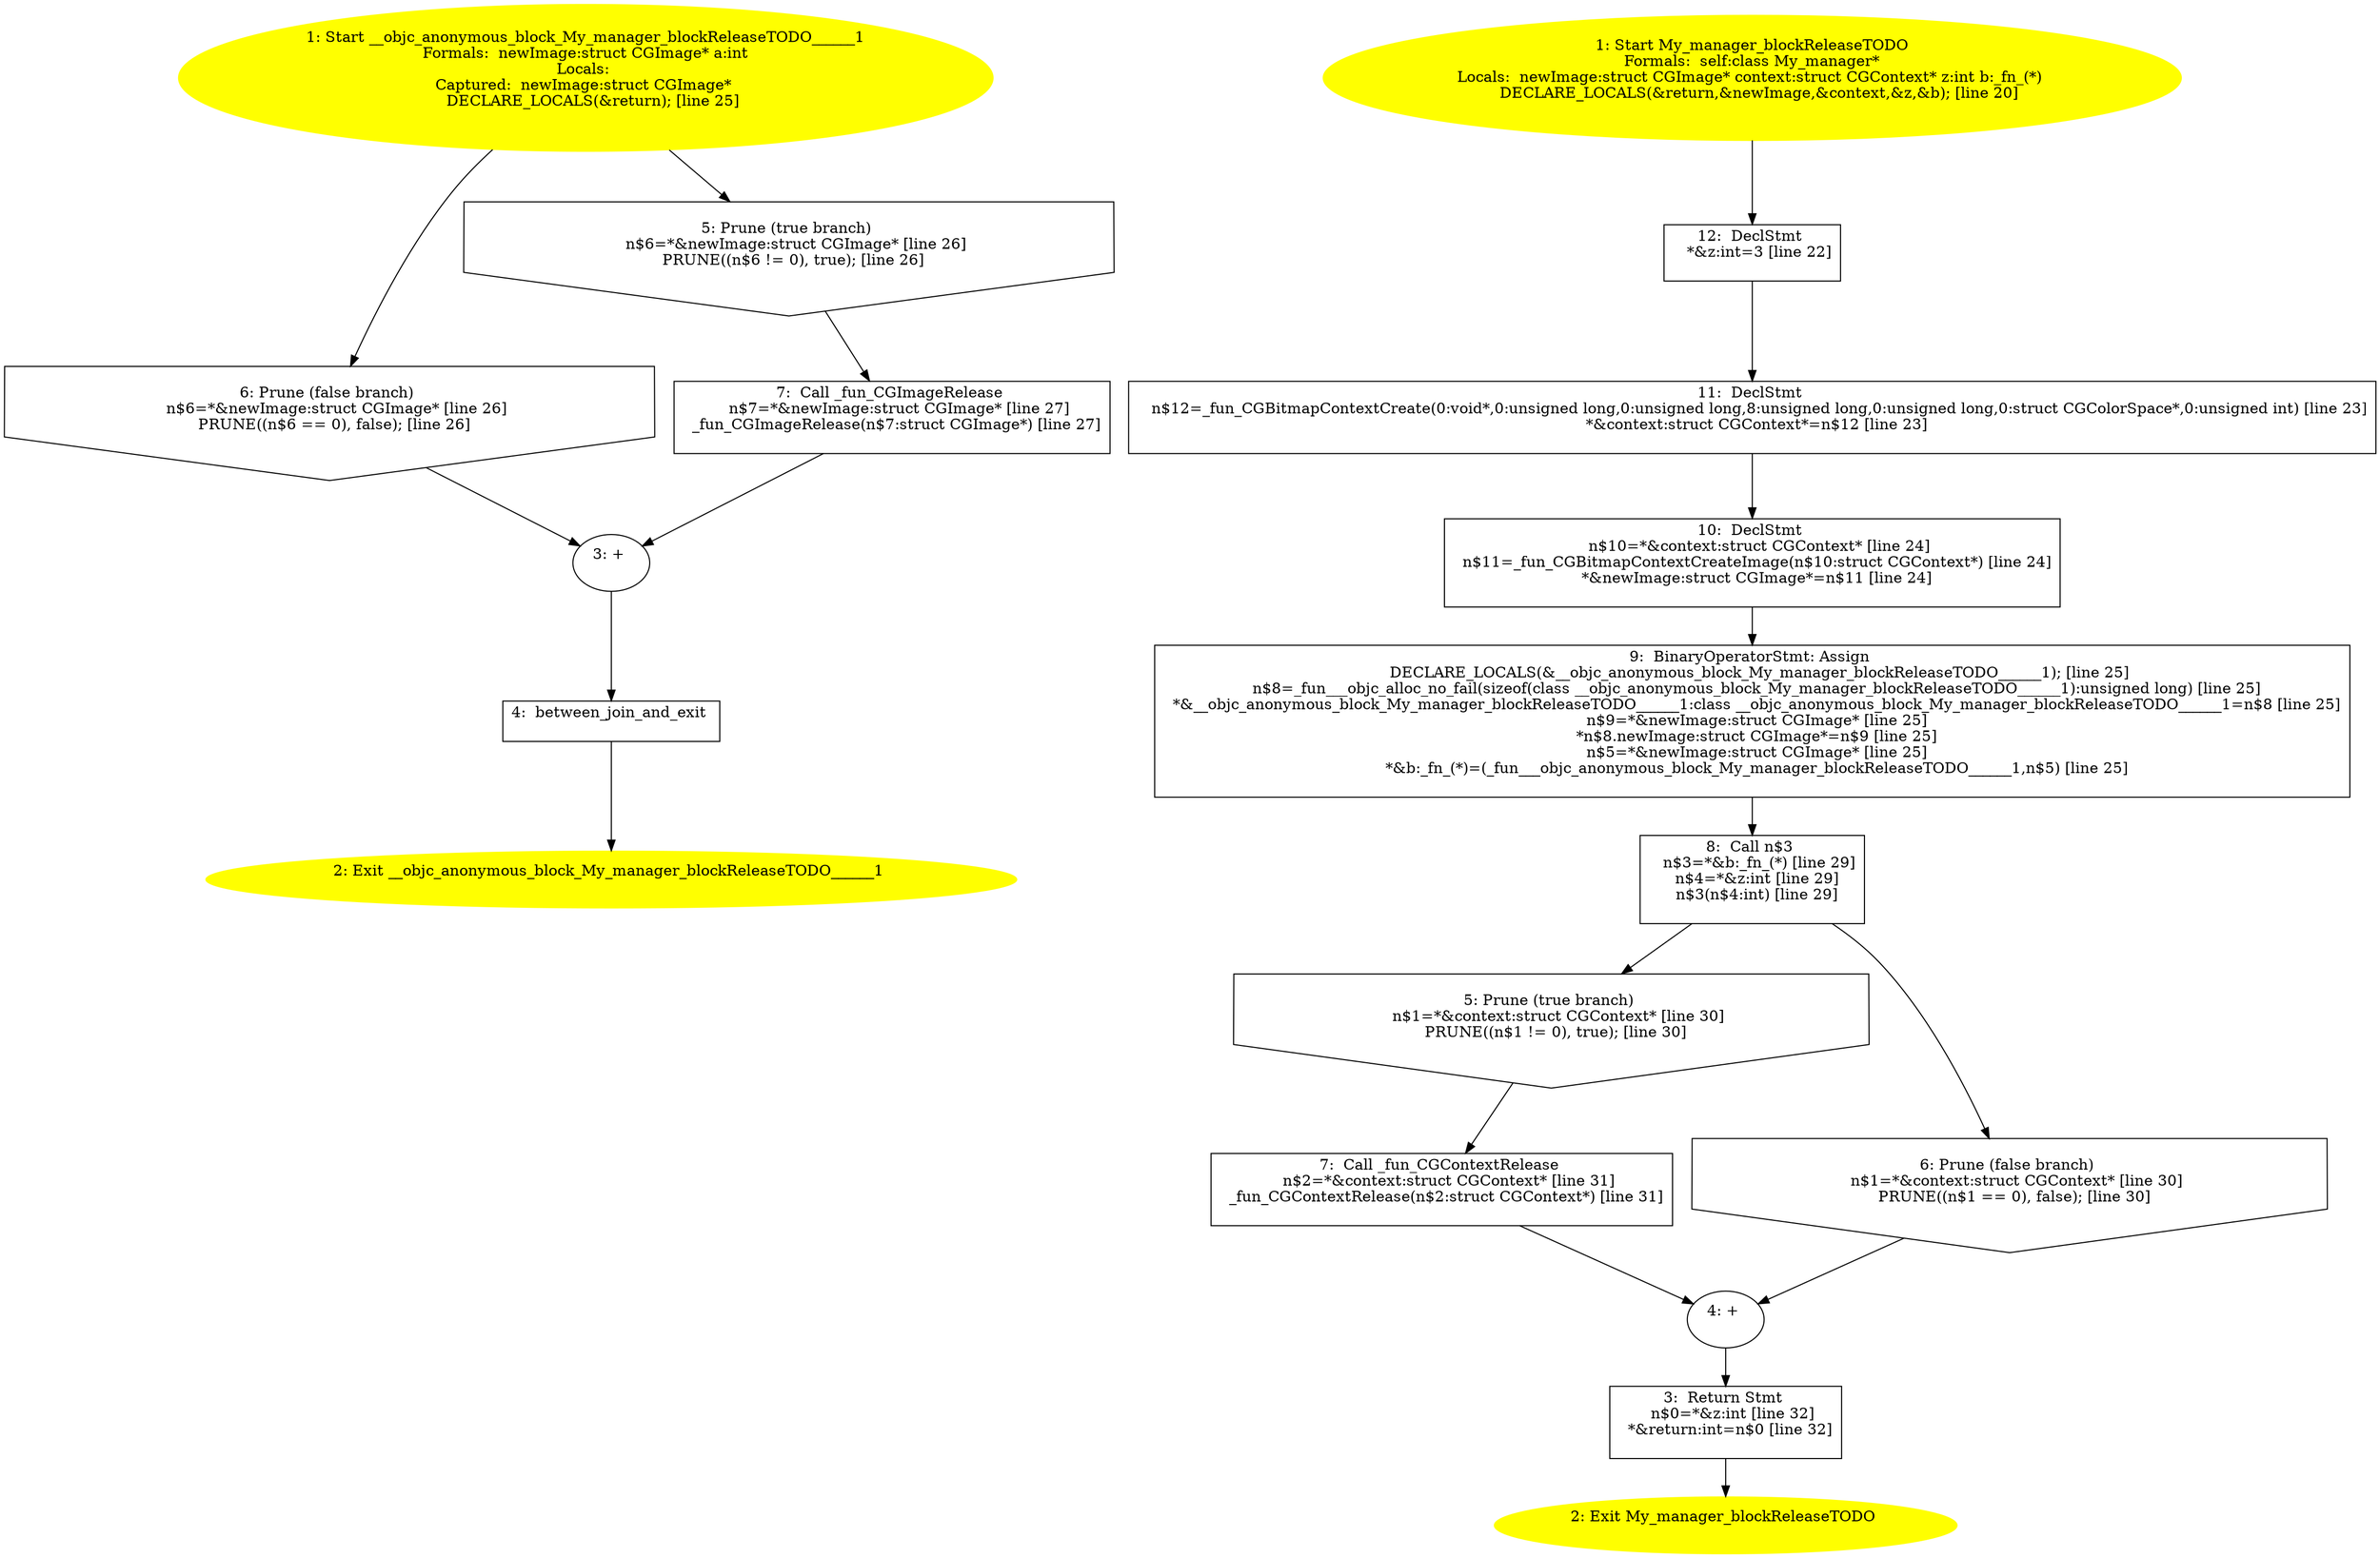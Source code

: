 /* @generated */
digraph iCFG {
"__objc_anonymous_block_My_manager_blockReleaseTODO______1.727fb709fde4c2da5c24b6a887eca95a_7" [label="7:  Call _fun_CGImageRelease \n   n$7=*&newImage:struct CGImage* [line 27]\n  _fun_CGImageRelease(n$7:struct CGImage*) [line 27]\n " shape="box"]
	

	 "__objc_anonymous_block_My_manager_blockReleaseTODO______1.727fb709fde4c2da5c24b6a887eca95a_7" -> "__objc_anonymous_block_My_manager_blockReleaseTODO______1.727fb709fde4c2da5c24b6a887eca95a_3" ;
"__objc_anonymous_block_My_manager_blockReleaseTODO______1.727fb709fde4c2da5c24b6a887eca95a_6" [label="6: Prune (false branch) \n   n$6=*&newImage:struct CGImage* [line 26]\n  PRUNE((n$6 == 0), false); [line 26]\n " shape="invhouse"]
	

	 "__objc_anonymous_block_My_manager_blockReleaseTODO______1.727fb709fde4c2da5c24b6a887eca95a_6" -> "__objc_anonymous_block_My_manager_blockReleaseTODO______1.727fb709fde4c2da5c24b6a887eca95a_3" ;
"__objc_anonymous_block_My_manager_blockReleaseTODO______1.727fb709fde4c2da5c24b6a887eca95a_5" [label="5: Prune (true branch) \n   n$6=*&newImage:struct CGImage* [line 26]\n  PRUNE((n$6 != 0), true); [line 26]\n " shape="invhouse"]
	

	 "__objc_anonymous_block_My_manager_blockReleaseTODO______1.727fb709fde4c2da5c24b6a887eca95a_5" -> "__objc_anonymous_block_My_manager_blockReleaseTODO______1.727fb709fde4c2da5c24b6a887eca95a_7" ;
"__objc_anonymous_block_My_manager_blockReleaseTODO______1.727fb709fde4c2da5c24b6a887eca95a_4" [label="4:  between_join_and_exit \n  " shape="box"]
	

	 "__objc_anonymous_block_My_manager_blockReleaseTODO______1.727fb709fde4c2da5c24b6a887eca95a_4" -> "__objc_anonymous_block_My_manager_blockReleaseTODO______1.727fb709fde4c2da5c24b6a887eca95a_2" ;
"__objc_anonymous_block_My_manager_blockReleaseTODO______1.727fb709fde4c2da5c24b6a887eca95a_3" [label="3: + \n  " ]
	

	 "__objc_anonymous_block_My_manager_blockReleaseTODO______1.727fb709fde4c2da5c24b6a887eca95a_3" -> "__objc_anonymous_block_My_manager_blockReleaseTODO______1.727fb709fde4c2da5c24b6a887eca95a_4" ;
"__objc_anonymous_block_My_manager_blockReleaseTODO______1.727fb709fde4c2da5c24b6a887eca95a_2" [label="2: Exit __objc_anonymous_block_My_manager_blockReleaseTODO______1 \n  " color=yellow style=filled]
	

"__objc_anonymous_block_My_manager_blockReleaseTODO______1.727fb709fde4c2da5c24b6a887eca95a_1" [label="1: Start __objc_anonymous_block_My_manager_blockReleaseTODO______1\nFormals:  newImage:struct CGImage* a:int\nLocals: \nCaptured:  newImage:struct CGImage* \n   DECLARE_LOCALS(&return); [line 25]\n " color=yellow style=filled]
	

	 "__objc_anonymous_block_My_manager_blockReleaseTODO______1.727fb709fde4c2da5c24b6a887eca95a_1" -> "__objc_anonymous_block_My_manager_blockReleaseTODO______1.727fb709fde4c2da5c24b6a887eca95a_5" ;
	 "__objc_anonymous_block_My_manager_blockReleaseTODO______1.727fb709fde4c2da5c24b6a887eca95a_1" -> "__objc_anonymous_block_My_manager_blockReleaseTODO______1.727fb709fde4c2da5c24b6a887eca95a_6" ;
"My_manager_blockReleaseTODOinstance.25cc26e33153817800aea82970c4a4c4_12" [label="12:  DeclStmt \n   *&z:int=3 [line 22]\n " shape="box"]
	

	 "My_manager_blockReleaseTODOinstance.25cc26e33153817800aea82970c4a4c4_12" -> "My_manager_blockReleaseTODOinstance.25cc26e33153817800aea82970c4a4c4_11" ;
"My_manager_blockReleaseTODOinstance.25cc26e33153817800aea82970c4a4c4_11" [label="11:  DeclStmt \n   n$12=_fun_CGBitmapContextCreate(0:void*,0:unsigned long,0:unsigned long,8:unsigned long,0:unsigned long,0:struct CGColorSpace*,0:unsigned int) [line 23]\n  *&context:struct CGContext*=n$12 [line 23]\n " shape="box"]
	

	 "My_manager_blockReleaseTODOinstance.25cc26e33153817800aea82970c4a4c4_11" -> "My_manager_blockReleaseTODOinstance.25cc26e33153817800aea82970c4a4c4_10" ;
"My_manager_blockReleaseTODOinstance.25cc26e33153817800aea82970c4a4c4_10" [label="10:  DeclStmt \n   n$10=*&context:struct CGContext* [line 24]\n  n$11=_fun_CGBitmapContextCreateImage(n$10:struct CGContext*) [line 24]\n  *&newImage:struct CGImage*=n$11 [line 24]\n " shape="box"]
	

	 "My_manager_blockReleaseTODOinstance.25cc26e33153817800aea82970c4a4c4_10" -> "My_manager_blockReleaseTODOinstance.25cc26e33153817800aea82970c4a4c4_9" ;
"My_manager_blockReleaseTODOinstance.25cc26e33153817800aea82970c4a4c4_9" [label="9:  BinaryOperatorStmt: Assign \n   DECLARE_LOCALS(&__objc_anonymous_block_My_manager_blockReleaseTODO______1); [line 25]\n  n$8=_fun___objc_alloc_no_fail(sizeof(class __objc_anonymous_block_My_manager_blockReleaseTODO______1):unsigned long) [line 25]\n  *&__objc_anonymous_block_My_manager_blockReleaseTODO______1:class __objc_anonymous_block_My_manager_blockReleaseTODO______1=n$8 [line 25]\n  n$9=*&newImage:struct CGImage* [line 25]\n  *n$8.newImage:struct CGImage*=n$9 [line 25]\n  n$5=*&newImage:struct CGImage* [line 25]\n  *&b:_fn_(*)=(_fun___objc_anonymous_block_My_manager_blockReleaseTODO______1,n$5) [line 25]\n " shape="box"]
	

	 "My_manager_blockReleaseTODOinstance.25cc26e33153817800aea82970c4a4c4_9" -> "My_manager_blockReleaseTODOinstance.25cc26e33153817800aea82970c4a4c4_8" ;
"My_manager_blockReleaseTODOinstance.25cc26e33153817800aea82970c4a4c4_8" [label="8:  Call n$3 \n   n$3=*&b:_fn_(*) [line 29]\n  n$4=*&z:int [line 29]\n  n$3(n$4:int) [line 29]\n " shape="box"]
	

	 "My_manager_blockReleaseTODOinstance.25cc26e33153817800aea82970c4a4c4_8" -> "My_manager_blockReleaseTODOinstance.25cc26e33153817800aea82970c4a4c4_5" ;
	 "My_manager_blockReleaseTODOinstance.25cc26e33153817800aea82970c4a4c4_8" -> "My_manager_blockReleaseTODOinstance.25cc26e33153817800aea82970c4a4c4_6" ;
"My_manager_blockReleaseTODOinstance.25cc26e33153817800aea82970c4a4c4_7" [label="7:  Call _fun_CGContextRelease \n   n$2=*&context:struct CGContext* [line 31]\n  _fun_CGContextRelease(n$2:struct CGContext*) [line 31]\n " shape="box"]
	

	 "My_manager_blockReleaseTODOinstance.25cc26e33153817800aea82970c4a4c4_7" -> "My_manager_blockReleaseTODOinstance.25cc26e33153817800aea82970c4a4c4_4" ;
"My_manager_blockReleaseTODOinstance.25cc26e33153817800aea82970c4a4c4_6" [label="6: Prune (false branch) \n   n$1=*&context:struct CGContext* [line 30]\n  PRUNE((n$1 == 0), false); [line 30]\n " shape="invhouse"]
	

	 "My_manager_blockReleaseTODOinstance.25cc26e33153817800aea82970c4a4c4_6" -> "My_manager_blockReleaseTODOinstance.25cc26e33153817800aea82970c4a4c4_4" ;
"My_manager_blockReleaseTODOinstance.25cc26e33153817800aea82970c4a4c4_5" [label="5: Prune (true branch) \n   n$1=*&context:struct CGContext* [line 30]\n  PRUNE((n$1 != 0), true); [line 30]\n " shape="invhouse"]
	

	 "My_manager_blockReleaseTODOinstance.25cc26e33153817800aea82970c4a4c4_5" -> "My_manager_blockReleaseTODOinstance.25cc26e33153817800aea82970c4a4c4_7" ;
"My_manager_blockReleaseTODOinstance.25cc26e33153817800aea82970c4a4c4_4" [label="4: + \n  " ]
	

	 "My_manager_blockReleaseTODOinstance.25cc26e33153817800aea82970c4a4c4_4" -> "My_manager_blockReleaseTODOinstance.25cc26e33153817800aea82970c4a4c4_3" ;
"My_manager_blockReleaseTODOinstance.25cc26e33153817800aea82970c4a4c4_3" [label="3:  Return Stmt \n   n$0=*&z:int [line 32]\n  *&return:int=n$0 [line 32]\n " shape="box"]
	

	 "My_manager_blockReleaseTODOinstance.25cc26e33153817800aea82970c4a4c4_3" -> "My_manager_blockReleaseTODOinstance.25cc26e33153817800aea82970c4a4c4_2" ;
"My_manager_blockReleaseTODOinstance.25cc26e33153817800aea82970c4a4c4_2" [label="2: Exit My_manager_blockReleaseTODO \n  " color=yellow style=filled]
	

"My_manager_blockReleaseTODOinstance.25cc26e33153817800aea82970c4a4c4_1" [label="1: Start My_manager_blockReleaseTODO\nFormals:  self:class My_manager*\nLocals:  newImage:struct CGImage* context:struct CGContext* z:int b:_fn_(*) \n   DECLARE_LOCALS(&return,&newImage,&context,&z,&b); [line 20]\n " color=yellow style=filled]
	

	 "My_manager_blockReleaseTODOinstance.25cc26e33153817800aea82970c4a4c4_1" -> "My_manager_blockReleaseTODOinstance.25cc26e33153817800aea82970c4a4c4_12" ;
}
